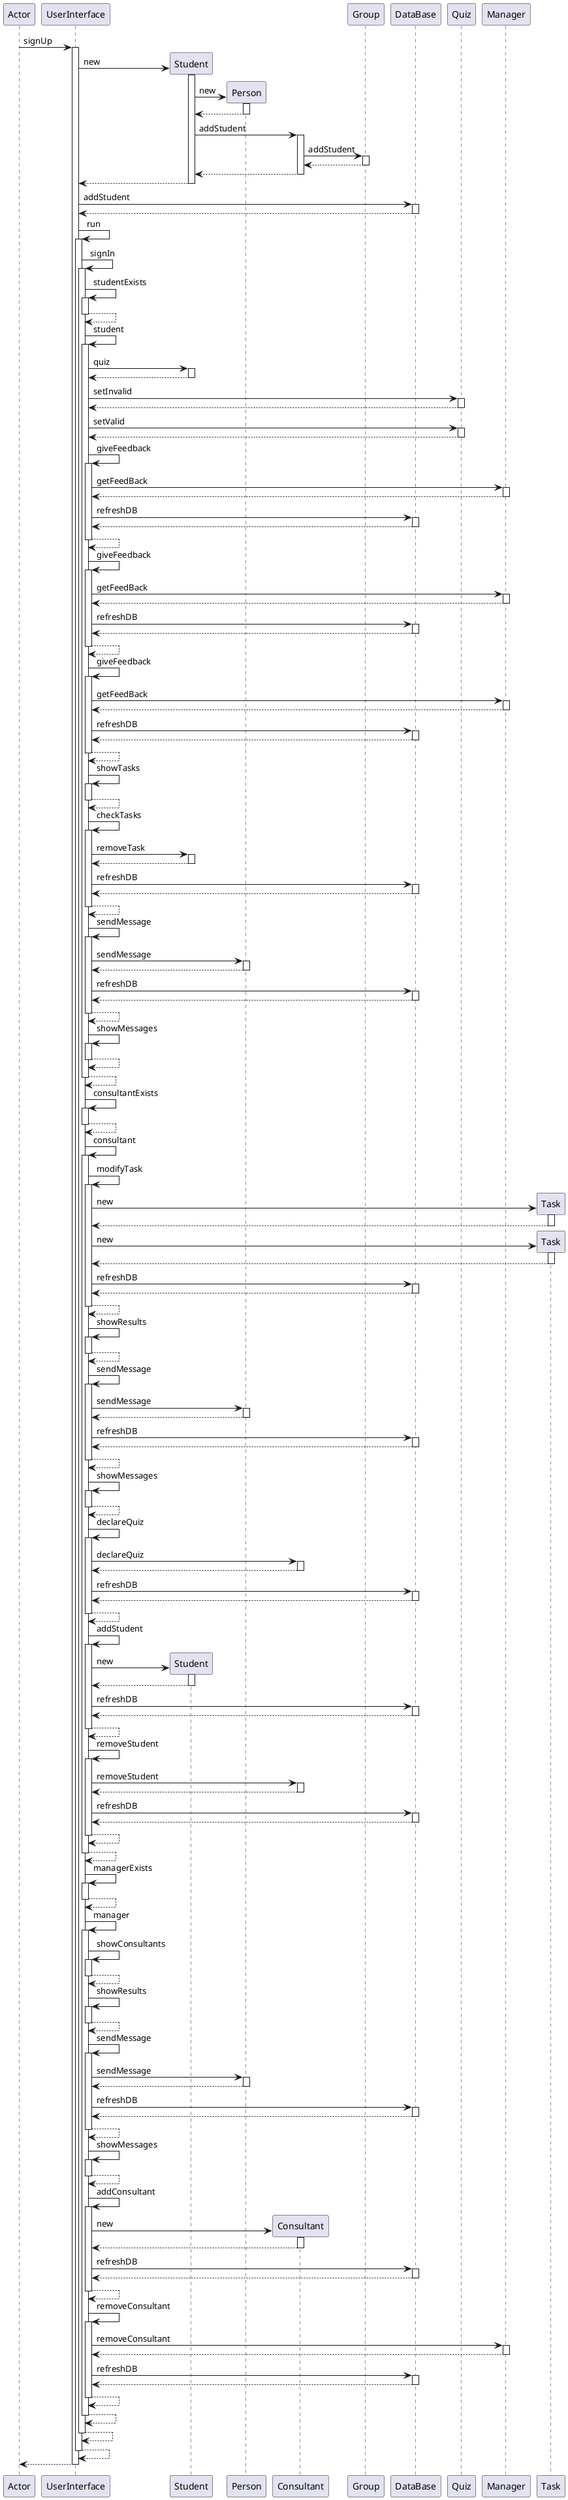 @startuml
participant Actor
Actor -> UserInterface : signUp
activate UserInterface
create Student
UserInterface -> Student : new
activate Student
create Person
Student -> Person : new
activate Person
Person --> Student
deactivate Person
Student -> Consultant : addStudent
activate Consultant
Consultant -> Group : addStudent
activate Group
Group --> Consultant
deactivate Group
Consultant --> Student
deactivate Consultant
Student --> UserInterface
deactivate Student
UserInterface -> DataBase : addStudent
activate DataBase
DataBase --> UserInterface
deactivate DataBase
UserInterface -> UserInterface : run
activate UserInterface
UserInterface -> UserInterface : signIn
activate UserInterface
UserInterface -> UserInterface : studentExists
activate UserInterface
UserInterface --> UserInterface
deactivate UserInterface
UserInterface -> UserInterface : student
activate UserInterface
UserInterface -> Student : quiz
activate Student
Student --> UserInterface
deactivate Student
UserInterface -> Quiz : setInvalid
activate Quiz
Quiz --> UserInterface
deactivate Quiz
UserInterface -> Quiz : setValid
activate Quiz
Quiz --> UserInterface
deactivate Quiz
UserInterface -> UserInterface : giveFeedback
activate UserInterface
UserInterface -> Manager : getFeedBack
activate Manager
Manager --> UserInterface
deactivate Manager
UserInterface -> DataBase : refreshDB
activate DataBase
DataBase --> UserInterface
deactivate DataBase
UserInterface --> UserInterface
deactivate UserInterface
UserInterface -> UserInterface : giveFeedback
activate UserInterface
UserInterface -> Manager : getFeedBack
activate Manager
Manager --> UserInterface
deactivate Manager
UserInterface -> DataBase : refreshDB
activate DataBase
DataBase --> UserInterface
deactivate DataBase
UserInterface --> UserInterface
deactivate UserInterface
UserInterface -> UserInterface : giveFeedback
activate UserInterface
UserInterface -> Manager : getFeedBack
activate Manager
Manager --> UserInterface
deactivate Manager
UserInterface -> DataBase : refreshDB
activate DataBase
DataBase --> UserInterface
deactivate DataBase
UserInterface --> UserInterface
deactivate UserInterface
UserInterface -> UserInterface : showTasks
activate UserInterface
UserInterface --> UserInterface
deactivate UserInterface
UserInterface -> UserInterface : checkTasks
activate UserInterface
UserInterface -> Student : removeTask
activate Student
Student --> UserInterface
deactivate Student
UserInterface -> DataBase : refreshDB
activate DataBase
DataBase --> UserInterface
deactivate DataBase
UserInterface --> UserInterface
deactivate UserInterface
UserInterface -> UserInterface : sendMessage
activate UserInterface
UserInterface -> Person : sendMessage
activate Person
Person --> UserInterface
deactivate Person
UserInterface -> DataBase : refreshDB
activate DataBase
DataBase --> UserInterface
deactivate DataBase
UserInterface --> UserInterface
deactivate UserInterface
UserInterface -> UserInterface : showMessages
activate UserInterface
UserInterface --> UserInterface
deactivate UserInterface
UserInterface --> UserInterface
deactivate UserInterface
UserInterface -> UserInterface : consultantExists
activate UserInterface
UserInterface --> UserInterface
deactivate UserInterface
UserInterface -> UserInterface : consultant
activate UserInterface
UserInterface -> UserInterface : modifyTask
activate UserInterface
create Task
UserInterface -> Task : new
activate Task
Task --> UserInterface
deactivate Task
create Task
UserInterface -> Task : new
activate Task
Task --> UserInterface
deactivate Task
UserInterface -> DataBase : refreshDB
activate DataBase
DataBase --> UserInterface
deactivate DataBase
UserInterface --> UserInterface
deactivate UserInterface
UserInterface -> UserInterface : showResults
activate UserInterface
UserInterface --> UserInterface
deactivate UserInterface
UserInterface -> UserInterface : sendMessage
activate UserInterface
UserInterface -> Person : sendMessage
activate Person
Person --> UserInterface
deactivate Person
UserInterface -> DataBase : refreshDB
activate DataBase
DataBase --> UserInterface
deactivate DataBase
UserInterface --> UserInterface
deactivate UserInterface
UserInterface -> UserInterface : showMessages
activate UserInterface
UserInterface --> UserInterface
deactivate UserInterface
UserInterface -> UserInterface : declareQuiz
activate UserInterface
UserInterface -> Consultant : declareQuiz
activate Consultant
Consultant --> UserInterface
deactivate Consultant
UserInterface -> DataBase : refreshDB
activate DataBase
DataBase --> UserInterface
deactivate DataBase
UserInterface --> UserInterface
deactivate UserInterface
UserInterface -> UserInterface : addStudent
activate UserInterface
create Student
UserInterface -> Student : new
activate Student
Student --> UserInterface
deactivate Student
UserInterface -> DataBase : refreshDB
activate DataBase
DataBase --> UserInterface
deactivate DataBase
UserInterface --> UserInterface
deactivate UserInterface
UserInterface -> UserInterface : removeStudent
activate UserInterface
UserInterface -> Consultant : removeStudent
activate Consultant
Consultant --> UserInterface
deactivate Consultant
UserInterface -> DataBase : refreshDB
activate DataBase
DataBase --> UserInterface
deactivate DataBase
UserInterface --> UserInterface
deactivate UserInterface
UserInterface --> UserInterface
deactivate UserInterface
UserInterface -> UserInterface : managerExists
activate UserInterface
UserInterface --> UserInterface
deactivate UserInterface
UserInterface -> UserInterface : manager
activate UserInterface
UserInterface -> UserInterface : showConsultants
activate UserInterface
UserInterface --> UserInterface
deactivate UserInterface
UserInterface -> UserInterface : showResults
activate UserInterface
UserInterface --> UserInterface
deactivate UserInterface
UserInterface -> UserInterface : sendMessage
activate UserInterface
UserInterface -> Person : sendMessage
activate Person
Person --> UserInterface
deactivate Person
UserInterface -> DataBase : refreshDB
activate DataBase
DataBase --> UserInterface
deactivate DataBase
UserInterface --> UserInterface
deactivate UserInterface
UserInterface -> UserInterface : showMessages
activate UserInterface
UserInterface --> UserInterface
deactivate UserInterface
UserInterface -> UserInterface : addConsultant
activate UserInterface
create Consultant
UserInterface -> Consultant : new
activate Consultant
Consultant --> UserInterface
deactivate Consultant
UserInterface -> DataBase : refreshDB
activate DataBase
DataBase --> UserInterface
deactivate DataBase
UserInterface --> UserInterface
deactivate UserInterface
UserInterface -> UserInterface : removeConsultant
activate UserInterface
UserInterface -> Manager : removeConsultant
activate Manager
Manager --> UserInterface
deactivate Manager
UserInterface -> DataBase : refreshDB
activate DataBase
DataBase --> UserInterface
deactivate DataBase
UserInterface --> UserInterface
deactivate UserInterface
UserInterface --> UserInterface
deactivate UserInterface
UserInterface --> UserInterface
deactivate UserInterface
UserInterface --> UserInterface
deactivate UserInterface
return
@enduml